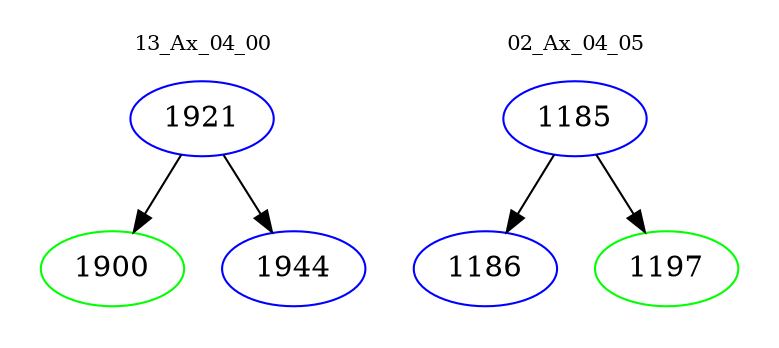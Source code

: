 digraph{
subgraph cluster_0 {
color = white
label = "13_Ax_04_00";
fontsize=10;
T0_1921 [label="1921", color="blue"]
T0_1921 -> T0_1900 [color="black"]
T0_1900 [label="1900", color="green"]
T0_1921 -> T0_1944 [color="black"]
T0_1944 [label="1944", color="blue"]
}
subgraph cluster_1 {
color = white
label = "02_Ax_04_05";
fontsize=10;
T1_1185 [label="1185", color="blue"]
T1_1185 -> T1_1186 [color="black"]
T1_1186 [label="1186", color="blue"]
T1_1185 -> T1_1197 [color="black"]
T1_1197 [label="1197", color="green"]
}
}
